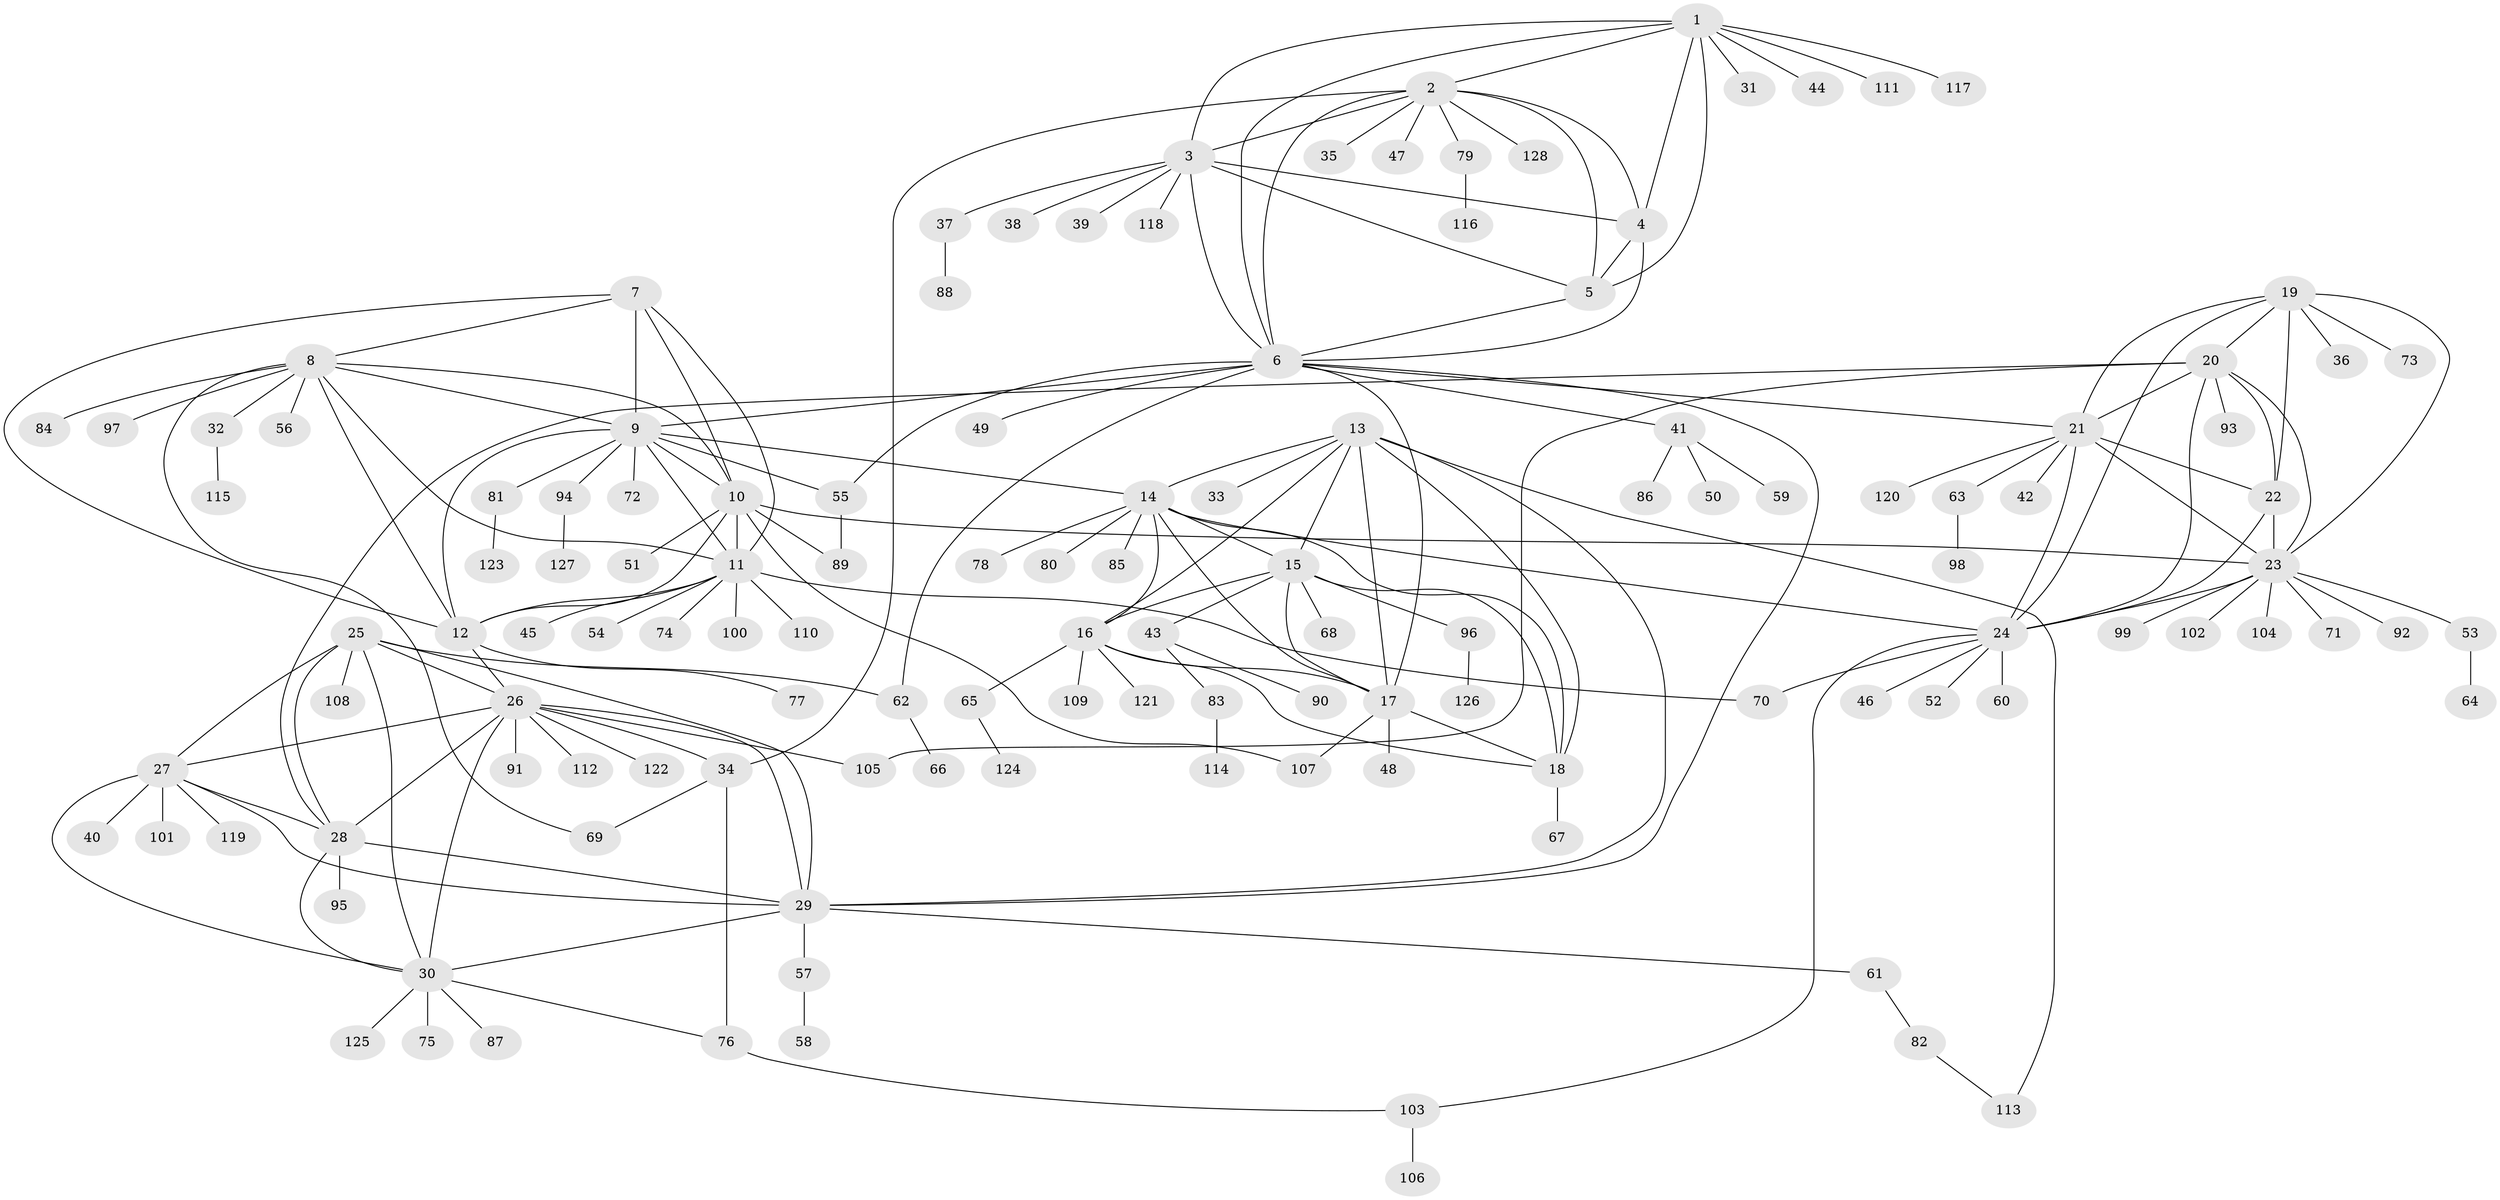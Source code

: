 // coarse degree distribution, {4: 0.1282051282051282, 6: 0.07692307692307693, 5: 0.07692307692307693, 11: 0.02564102564102564, 7: 0.05128205128205128, 10: 0.05128205128205128, 8: 0.05128205128205128, 3: 0.05128205128205128, 1: 0.358974358974359, 2: 0.1282051282051282}
// Generated by graph-tools (version 1.1) at 2025/52/03/04/25 22:52:10]
// undirected, 128 vertices, 194 edges
graph export_dot {
  node [color=gray90,style=filled];
  1;
  2;
  3;
  4;
  5;
  6;
  7;
  8;
  9;
  10;
  11;
  12;
  13;
  14;
  15;
  16;
  17;
  18;
  19;
  20;
  21;
  22;
  23;
  24;
  25;
  26;
  27;
  28;
  29;
  30;
  31;
  32;
  33;
  34;
  35;
  36;
  37;
  38;
  39;
  40;
  41;
  42;
  43;
  44;
  45;
  46;
  47;
  48;
  49;
  50;
  51;
  52;
  53;
  54;
  55;
  56;
  57;
  58;
  59;
  60;
  61;
  62;
  63;
  64;
  65;
  66;
  67;
  68;
  69;
  70;
  71;
  72;
  73;
  74;
  75;
  76;
  77;
  78;
  79;
  80;
  81;
  82;
  83;
  84;
  85;
  86;
  87;
  88;
  89;
  90;
  91;
  92;
  93;
  94;
  95;
  96;
  97;
  98;
  99;
  100;
  101;
  102;
  103;
  104;
  105;
  106;
  107;
  108;
  109;
  110;
  111;
  112;
  113;
  114;
  115;
  116;
  117;
  118;
  119;
  120;
  121;
  122;
  123;
  124;
  125;
  126;
  127;
  128;
  1 -- 2;
  1 -- 3;
  1 -- 4;
  1 -- 5;
  1 -- 6;
  1 -- 31;
  1 -- 44;
  1 -- 111;
  1 -- 117;
  2 -- 3;
  2 -- 4;
  2 -- 5;
  2 -- 6;
  2 -- 34;
  2 -- 35;
  2 -- 47;
  2 -- 79;
  2 -- 128;
  3 -- 4;
  3 -- 5;
  3 -- 6;
  3 -- 37;
  3 -- 38;
  3 -- 39;
  3 -- 118;
  4 -- 5;
  4 -- 6;
  5 -- 6;
  6 -- 9;
  6 -- 17;
  6 -- 21;
  6 -- 29;
  6 -- 41;
  6 -- 49;
  6 -- 55;
  6 -- 62;
  7 -- 8;
  7 -- 9;
  7 -- 10;
  7 -- 11;
  7 -- 12;
  8 -- 9;
  8 -- 10;
  8 -- 11;
  8 -- 12;
  8 -- 32;
  8 -- 56;
  8 -- 69;
  8 -- 84;
  8 -- 97;
  9 -- 10;
  9 -- 11;
  9 -- 12;
  9 -- 14;
  9 -- 55;
  9 -- 72;
  9 -- 81;
  9 -- 94;
  10 -- 11;
  10 -- 12;
  10 -- 23;
  10 -- 51;
  10 -- 89;
  10 -- 107;
  11 -- 12;
  11 -- 45;
  11 -- 54;
  11 -- 70;
  11 -- 74;
  11 -- 100;
  11 -- 110;
  12 -- 26;
  12 -- 77;
  13 -- 14;
  13 -- 15;
  13 -- 16;
  13 -- 17;
  13 -- 18;
  13 -- 29;
  13 -- 33;
  13 -- 113;
  14 -- 15;
  14 -- 16;
  14 -- 17;
  14 -- 18;
  14 -- 24;
  14 -- 78;
  14 -- 80;
  14 -- 85;
  15 -- 16;
  15 -- 17;
  15 -- 18;
  15 -- 43;
  15 -- 68;
  15 -- 96;
  16 -- 17;
  16 -- 18;
  16 -- 65;
  16 -- 109;
  16 -- 121;
  17 -- 18;
  17 -- 48;
  17 -- 107;
  18 -- 67;
  19 -- 20;
  19 -- 21;
  19 -- 22;
  19 -- 23;
  19 -- 24;
  19 -- 36;
  19 -- 73;
  20 -- 21;
  20 -- 22;
  20 -- 23;
  20 -- 24;
  20 -- 28;
  20 -- 93;
  20 -- 105;
  21 -- 22;
  21 -- 23;
  21 -- 24;
  21 -- 42;
  21 -- 63;
  21 -- 120;
  22 -- 23;
  22 -- 24;
  23 -- 24;
  23 -- 53;
  23 -- 71;
  23 -- 92;
  23 -- 99;
  23 -- 102;
  23 -- 104;
  24 -- 46;
  24 -- 52;
  24 -- 60;
  24 -- 70;
  24 -- 103;
  25 -- 26;
  25 -- 27;
  25 -- 28;
  25 -- 29;
  25 -- 30;
  25 -- 62;
  25 -- 108;
  26 -- 27;
  26 -- 28;
  26 -- 29;
  26 -- 30;
  26 -- 34;
  26 -- 91;
  26 -- 105;
  26 -- 112;
  26 -- 122;
  27 -- 28;
  27 -- 29;
  27 -- 30;
  27 -- 40;
  27 -- 101;
  27 -- 119;
  28 -- 29;
  28 -- 30;
  28 -- 95;
  29 -- 30;
  29 -- 57;
  29 -- 61;
  30 -- 75;
  30 -- 76;
  30 -- 87;
  30 -- 125;
  32 -- 115;
  34 -- 69;
  34 -- 76;
  37 -- 88;
  41 -- 50;
  41 -- 59;
  41 -- 86;
  43 -- 83;
  43 -- 90;
  53 -- 64;
  55 -- 89;
  57 -- 58;
  61 -- 82;
  62 -- 66;
  63 -- 98;
  65 -- 124;
  76 -- 103;
  79 -- 116;
  81 -- 123;
  82 -- 113;
  83 -- 114;
  94 -- 127;
  96 -- 126;
  103 -- 106;
}
